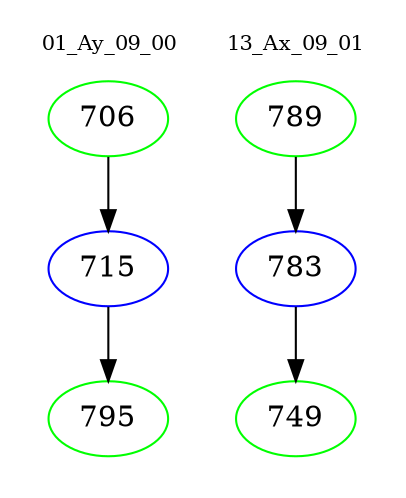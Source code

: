 digraph{
subgraph cluster_0 {
color = white
label = "01_Ay_09_00";
fontsize=10;
T0_706 [label="706", color="green"]
T0_706 -> T0_715 [color="black"]
T0_715 [label="715", color="blue"]
T0_715 -> T0_795 [color="black"]
T0_795 [label="795", color="green"]
}
subgraph cluster_1 {
color = white
label = "13_Ax_09_01";
fontsize=10;
T1_789 [label="789", color="green"]
T1_789 -> T1_783 [color="black"]
T1_783 [label="783", color="blue"]
T1_783 -> T1_749 [color="black"]
T1_749 [label="749", color="green"]
}
}
